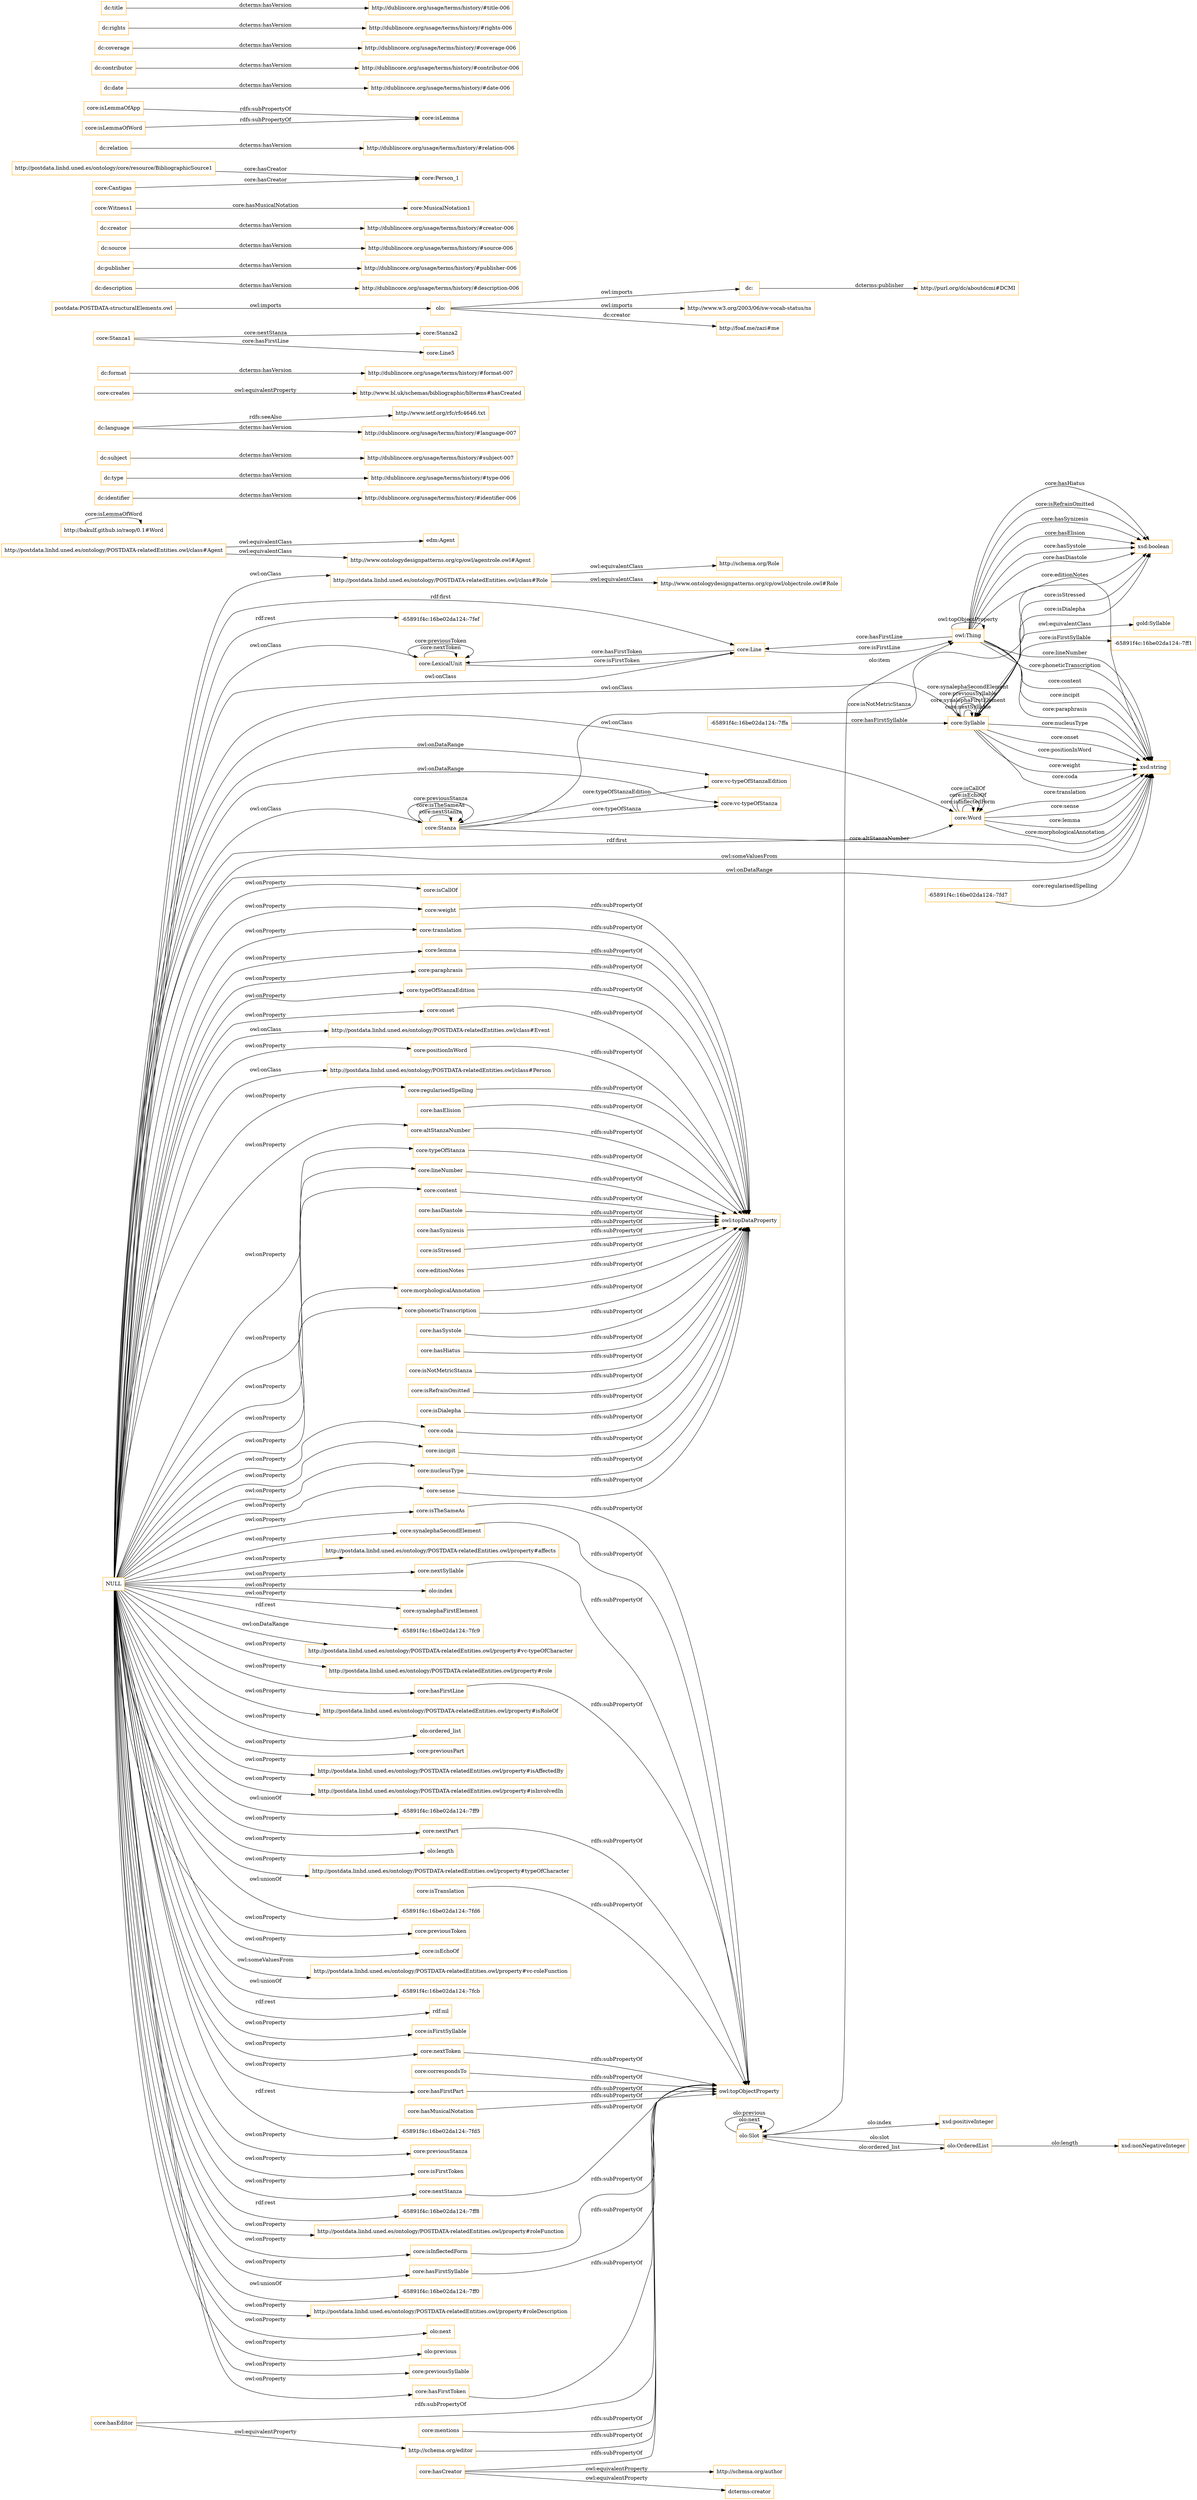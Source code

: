 digraph ar2dtool_diagram { 
rankdir=LR;
size="1501"
node [shape = rectangle, color="orange"]; "http://www.ontologydesignpatterns.org/cp/owl/objectrole.owl#Role" "-65891f4c:16be02da124:-7fd7" "core:Word" "http://schema.org/Role" "http://postdata.linhd.uned.es/ontology/POSTDATA-relatedEntities.owl/class#Agent" "-65891f4c:16be02da124:-7ffa" "core:Syllable" "core:Stanza" "edm:Agent" "core:LexicalUnit" "gold:Syllable" "http://postdata.linhd.uned.es/ontology/POSTDATA-relatedEntities.owl/class#Event" "http://postdata.linhd.uned.es/ontology/POSTDATA-relatedEntities.owl/class#Person" "core:Line" "http://bakulf.github.io/raop/0.1#Word" "-65891f4c:16be02da124:-7ff1" "http://postdata.linhd.uned.es/ontology/POSTDATA-relatedEntities.owl/class#Role" "http://www.ontologydesignpatterns.org/cp/owl/agentrole.owl#Agent" "olo:Slot" "olo:OrderedList" ; /*classes style*/
	"core:onset" -> "owl:topDataProperty" [ label = "rdfs:subPropertyOf" ];
	"core:hasEditor" -> "owl:topObjectProperty" [ label = "rdfs:subPropertyOf" ];
	"core:hasEditor" -> "http://schema.org/editor" [ label = "owl:equivalentProperty" ];
	"core:hasFirstLine" -> "owl:topObjectProperty" [ label = "rdfs:subPropertyOf" ];
	"core:hasSynizesis" -> "owl:topDataProperty" [ label = "rdfs:subPropertyOf" ];
	"core:nextSyllable" -> "owl:topObjectProperty" [ label = "rdfs:subPropertyOf" ];
	"dc:identifier" -> "http://dublincore.org/usage/terms/history/#identifier-006" [ label = "dcterms:hasVersion" ];
	"core:positionInWord" -> "owl:topDataProperty" [ label = "rdfs:subPropertyOf" ];
	"core:regularisedSpelling" -> "owl:topDataProperty" [ label = "rdfs:subPropertyOf" ];
	"core:altStanzaNumber" -> "owl:topDataProperty" [ label = "rdfs:subPropertyOf" ];
	"dc:type" -> "http://dublincore.org/usage/terms/history/#type-006" [ label = "dcterms:hasVersion" ];
	"core:isStressed" -> "owl:topDataProperty" [ label = "rdfs:subPropertyOf" ];
	"core:typeOfStanza" -> "owl:topDataProperty" [ label = "rdfs:subPropertyOf" ];
	"dc:subject" -> "http://dublincore.org/usage/terms/history/#subject-007" [ label = "dcterms:hasVersion" ];
	"core:mentions" -> "owl:topObjectProperty" [ label = "rdfs:subPropertyOf" ];
	"core:lineNumber" -> "owl:topDataProperty" [ label = "rdfs:subPropertyOf" ];
	"dc:language" -> "http://www.ietf.org/rfc/rfc4646.txt" [ label = "rdfs:seeAlso" ];
	"dc:language" -> "http://dublincore.org/usage/terms/history/#language-007" [ label = "dcterms:hasVersion" ];
	"core:creates" -> "http://www.bl.uk/schemas/bibliographic/blterms#hasCreated" [ label = "owl:equivalentProperty" ];
	"core:nextPart" -> "owl:topObjectProperty" [ label = "rdfs:subPropertyOf" ];
	"core:content" -> "owl:topDataProperty" [ label = "rdfs:subPropertyOf" ];
	"dc:format" -> "http://dublincore.org/usage/terms/history/#format-007" [ label = "dcterms:hasVersion" ];
	"core:editionNotes" -> "owl:topDataProperty" [ label = "rdfs:subPropertyOf" ];
	"core:hasSystole" -> "owl:topDataProperty" [ label = "rdfs:subPropertyOf" ];
	"core:Stanza1" -> "core:Stanza2" [ label = "core:nextStanza" ];
	"core:Stanza1" -> "core:Line5" [ label = "core:hasFirstLine" ];
	"core:morphologicalAnnotation" -> "owl:topDataProperty" [ label = "rdfs:subPropertyOf" ];
	"core:hasFirstToken" -> "owl:topObjectProperty" [ label = "rdfs:subPropertyOf" ];
	"core:phoneticTranscription" -> "owl:topDataProperty" [ label = "rdfs:subPropertyOf" ];
	"core:coda" -> "owl:topDataProperty" [ label = "rdfs:subPropertyOf" ];
	"core:hasHiatus" -> "owl:topDataProperty" [ label = "rdfs:subPropertyOf" ];
	"core:incipit" -> "owl:topDataProperty" [ label = "rdfs:subPropertyOf" ];
	"dc:" -> "http://purl.org/dc/aboutdcmi#DCMI" [ label = "dcterms:publisher" ];
	"dc:description" -> "http://dublincore.org/usage/terms/history/#description-006" [ label = "dcterms:hasVersion" ];
	"core:isNotMetricStanza" -> "owl:topDataProperty" [ label = "rdfs:subPropertyOf" ];
	"dc:publisher" -> "http://dublincore.org/usage/terms/history/#publisher-006" [ label = "dcterms:hasVersion" ];
	"dc:source" -> "http://dublincore.org/usage/terms/history/#source-006" [ label = "dcterms:hasVersion" ];
	"dc:creator" -> "http://dublincore.org/usage/terms/history/#creator-006" [ label = "dcterms:hasVersion" ];
	"core:nextToken" -> "owl:topObjectProperty" [ label = "rdfs:subPropertyOf" ];
	"core:Witness1" -> "core:MusicalNotation1" [ label = "core:hasMusicalNotation" ];
	"olo:" -> "http://www.w3.org/2003/06/sw-vocab-status/ns" [ label = "owl:imports" ];
	"olo:" -> "dc:" [ label = "owl:imports" ];
	"olo:" -> "http://foaf.me/zazi#me" [ label = "dc:creator" ];
	"core:isRefrainOmitted" -> "owl:topDataProperty" [ label = "rdfs:subPropertyOf" ];
	"http://postdata.linhd.uned.es/ontology/core/resource/BibliographicSource1" -> "core:Person_1" [ label = "core:hasCreator" ];
	"core:nucleusType" -> "owl:topDataProperty" [ label = "rdfs:subPropertyOf" ];
	"core:nextStanza" -> "owl:topObjectProperty" [ label = "rdfs:subPropertyOf" ];
	"core:isInflectedForm" -> "owl:topObjectProperty" [ label = "rdfs:subPropertyOf" ];
	"core:Cantigas" -> "core:Person_1" [ label = "core:hasCreator" ];
	"http://schema.org/editor" -> "owl:topObjectProperty" [ label = "rdfs:subPropertyOf" ];
	"core:isTranslation" -> "owl:topObjectProperty" [ label = "rdfs:subPropertyOf" ];
	"core:Syllable" -> "gold:Syllable" [ label = "owl:equivalentClass" ];
	"core:sense" -> "owl:topDataProperty" [ label = "rdfs:subPropertyOf" ];
	"NULL" -> "core:weight" [ label = "owl:onProperty" ];
	"NULL" -> "http://postdata.linhd.uned.es/ontology/POSTDATA-relatedEntities.owl/property#affects" [ label = "owl:onProperty" ];
	"NULL" -> "olo:index" [ label = "owl:onProperty" ];
	"NULL" -> "core:synalephaFirstElement" [ label = "owl:onProperty" ];
	"NULL" -> "core:hasFirstSyllable" [ label = "owl:onProperty" ];
	"NULL" -> "core:vc-typeOfStanza" [ label = "owl:onDataRange" ];
	"NULL" -> "-65891f4c:16be02da124:-7fc9" [ label = "rdf:rest" ];
	"NULL" -> "core:Word" [ label = "owl:onClass" ];
	"NULL" -> "core:nextToken" [ label = "owl:onProperty" ];
	"NULL" -> "http://postdata.linhd.uned.es/ontology/POSTDATA-relatedEntities.owl/property#vc-typeOfCharacter" [ label = "owl:onDataRange" ];
	"NULL" -> "core:LexicalUnit" [ label = "owl:onClass" ];
	"NULL" -> "core:nucleusType" [ label = "owl:onProperty" ];
	"NULL" -> "core:sense" [ label = "owl:onProperty" ];
	"NULL" -> "http://postdata.linhd.uned.es/ontology/POSTDATA-relatedEntities.owl/class#Person" [ label = "owl:onClass" ];
	"NULL" -> "http://postdata.linhd.uned.es/ontology/POSTDATA-relatedEntities.owl/property#role" [ label = "owl:onProperty" ];
	"NULL" -> "core:typeOfStanza" [ label = "owl:onProperty" ];
	"NULL" -> "http://postdata.linhd.uned.es/ontology/POSTDATA-relatedEntities.owl/property#isRoleOf" [ label = "owl:onProperty" ];
	"NULL" -> "olo:ordered_list" [ label = "owl:onProperty" ];
	"NULL" -> "http://postdata.linhd.uned.es/ontology/POSTDATA-relatedEntities.owl/class#Role" [ label = "owl:onClass" ];
	"NULL" -> "core:Stanza" [ label = "owl:onClass" ];
	"NULL" -> "core:content" [ label = "owl:onProperty" ];
	"NULL" -> "core:Line" [ label = "owl:onClass" ];
	"NULL" -> "core:lemma" [ label = "owl:onProperty" ];
	"NULL" -> "core:previousPart" [ label = "owl:onProperty" ];
	"NULL" -> "http://postdata.linhd.uned.es/ontology/POSTDATA-relatedEntities.owl/property#isAffectedBy" [ label = "owl:onProperty" ];
	"NULL" -> "http://postdata.linhd.uned.es/ontology/POSTDATA-relatedEntities.owl/property#isInvolvedIn" [ label = "owl:onProperty" ];
	"NULL" -> "-65891f4c:16be02da124:-7ff9" [ label = "owl:unionOf" ];
	"NULL" -> "core:incipit" [ label = "owl:onProperty" ];
	"NULL" -> "core:hasFirstLine" [ label = "owl:onProperty" ];
	"NULL" -> "olo:length" [ label = "owl:onProperty" ];
	"NULL" -> "core:isInflectedForm" [ label = "owl:onProperty" ];
	"NULL" -> "http://postdata.linhd.uned.es/ontology/POSTDATA-relatedEntities.owl/property#typeOfCharacter" [ label = "owl:onProperty" ];
	"NULL" -> "core:vc-typeOfStanzaEdition" [ label = "owl:onDataRange" ];
	"NULL" -> "core:positionInWord" [ label = "owl:onProperty" ];
	"NULL" -> "-65891f4c:16be02da124:-7fd6" [ label = "owl:unionOf" ];
	"NULL" -> "core:nextPart" [ label = "owl:onProperty" ];
	"NULL" -> "core:nextStanza" [ label = "owl:onProperty" ];
	"NULL" -> "core:morphologicalAnnotation" [ label = "owl:onProperty" ];
	"NULL" -> "core:previousToken" [ label = "owl:onProperty" ];
	"NULL" -> "core:isTheSameAs" [ label = "owl:onProperty" ];
	"NULL" -> "core:isEchoOf" [ label = "owl:onProperty" ];
	"NULL" -> "http://postdata.linhd.uned.es/ontology/POSTDATA-relatedEntities.owl/property#vc-roleFunction" [ label = "owl:someValuesFrom" ];
	"NULL" -> "core:Line" [ label = "rdf:first" ];
	"NULL" -> "core:altStanzaNumber" [ label = "owl:onProperty" ];
	"NULL" -> "-65891f4c:16be02da124:-7fcb" [ label = "owl:unionOf" ];
	"NULL" -> "rdf:nil" [ label = "rdf:rest" ];
	"NULL" -> "core:isFirstSyllable" [ label = "owl:onProperty" ];
	"NULL" -> "core:paraphrasis" [ label = "owl:onProperty" ];
	"NULL" -> "core:synalephaSecondElement" [ label = "owl:onProperty" ];
	"NULL" -> "-65891f4c:16be02da124:-7fd5" [ label = "rdf:rest" ];
	"NULL" -> "core:nextSyllable" [ label = "owl:onProperty" ];
	"NULL" -> "core:typeOfStanzaEdition" [ label = "owl:onProperty" ];
	"NULL" -> "core:previousStanza" [ label = "owl:onProperty" ];
	"NULL" -> "core:isFirstToken" [ label = "owl:onProperty" ];
	"NULL" -> "core:coda" [ label = "owl:onProperty" ];
	"NULL" -> "http://postdata.linhd.uned.es/ontology/POSTDATA-relatedEntities.owl/class#Event" [ label = "owl:onClass" ];
	"NULL" -> "core:onset" [ label = "owl:onProperty" ];
	"NULL" -> "core:hasFirstPart" [ label = "owl:onProperty" ];
	"NULL" -> "-65891f4c:16be02da124:-7ff8" [ label = "rdf:rest" ];
	"NULL" -> "core:Syllable" [ label = "owl:onClass" ];
	"NULL" -> "http://postdata.linhd.uned.es/ontology/POSTDATA-relatedEntities.owl/property#roleFunction" [ label = "owl:onProperty" ];
	"NULL" -> "-65891f4c:16be02da124:-7ff0" [ label = "owl:unionOf" ];
	"NULL" -> "core:hasFirstToken" [ label = "owl:onProperty" ];
	"NULL" -> "xsd:string" [ label = "owl:onDataRange" ];
	"NULL" -> "core:Word" [ label = "rdf:first" ];
	"NULL" -> "core:regularisedSpelling" [ label = "owl:onProperty" ];
	"NULL" -> "http://postdata.linhd.uned.es/ontology/POSTDATA-relatedEntities.owl/property#roleDescription" [ label = "owl:onProperty" ];
	"NULL" -> "olo:next" [ label = "owl:onProperty" ];
	"NULL" -> "core:phoneticTranscription" [ label = "owl:onProperty" ];
	"NULL" -> "core:lineNumber" [ label = "owl:onProperty" ];
	"NULL" -> "olo:previous" [ label = "owl:onProperty" ];
	"NULL" -> "core:previousSyllable" [ label = "owl:onProperty" ];
	"NULL" -> "-65891f4c:16be02da124:-7fef" [ label = "rdf:rest" ];
	"NULL" -> "core:translation" [ label = "owl:onProperty" ];
	"NULL" -> "core:isCallOf" [ label = "owl:onProperty" ];
	"NULL" -> "xsd:string" [ label = "owl:someValuesFrom" ];
	"core:paraphrasis" -> "owl:topDataProperty" [ label = "rdfs:subPropertyOf" ];
	"core:hasElision" -> "owl:topDataProperty" [ label = "rdfs:subPropertyOf" ];
	"core:correspondsTo" -> "owl:topObjectProperty" [ label = "rdfs:subPropertyOf" ];
	"dc:relation" -> "http://dublincore.org/usage/terms/history/#relation-006" [ label = "dcterms:hasVersion" ];
	"http://postdata.linhd.uned.es/ontology/POSTDATA-relatedEntities.owl/class#Agent" -> "http://www.ontologydesignpatterns.org/cp/owl/agentrole.owl#Agent" [ label = "owl:equivalentClass" ];
	"http://postdata.linhd.uned.es/ontology/POSTDATA-relatedEntities.owl/class#Agent" -> "edm:Agent" [ label = "owl:equivalentClass" ];
	"core:isLemmaOfApp" -> "core:isLemma" [ label = "rdfs:subPropertyOf" ];
	"core:hasFirstPart" -> "owl:topObjectProperty" [ label = "rdfs:subPropertyOf" ];
	"dc:date" -> "http://dublincore.org/usage/terms/history/#date-006" [ label = "dcterms:hasVersion" ];
	"core:hasMusicalNotation" -> "owl:topObjectProperty" [ label = "rdfs:subPropertyOf" ];
	"core:synalephaSecondElement" -> "owl:topObjectProperty" [ label = "rdfs:subPropertyOf" ];
	"http://postdata.linhd.uned.es/ontology/POSTDATA-relatedEntities.owl/class#Role" -> "http://schema.org/Role" [ label = "owl:equivalentClass" ];
	"http://postdata.linhd.uned.es/ontology/POSTDATA-relatedEntities.owl/class#Role" -> "http://www.ontologydesignpatterns.org/cp/owl/objectrole.owl#Role" [ label = "owl:equivalentClass" ];
	"core:translation" -> "owl:topDataProperty" [ label = "rdfs:subPropertyOf" ];
	"core:isTheSameAs" -> "owl:topObjectProperty" [ label = "rdfs:subPropertyOf" ];
	"core:weight" -> "owl:topDataProperty" [ label = "rdfs:subPropertyOf" ];
	"core:hasDiastole" -> "owl:topDataProperty" [ label = "rdfs:subPropertyOf" ];
	"core:hasFirstSyllable" -> "owl:topObjectProperty" [ label = "rdfs:subPropertyOf" ];
	"dc:contributor" -> "http://dublincore.org/usage/terms/history/#contributor-006" [ label = "dcterms:hasVersion" ];
	"core:typeOfStanzaEdition" -> "owl:topDataProperty" [ label = "rdfs:subPropertyOf" ];
	"dc:coverage" -> "http://dublincore.org/usage/terms/history/#coverage-006" [ label = "dcterms:hasVersion" ];
	"core:isLemmaOfWord" -> "core:isLemma" [ label = "rdfs:subPropertyOf" ];
	"dc:rights" -> "http://dublincore.org/usage/terms/history/#rights-006" [ label = "dcterms:hasVersion" ];
	"postdata:POSTDATA-structuralElements.owl" -> "olo:" [ label = "owl:imports" ];
	"dc:title" -> "http://dublincore.org/usage/terms/history/#title-006" [ label = "dcterms:hasVersion" ];
	"core:isDialepha" -> "owl:topDataProperty" [ label = "rdfs:subPropertyOf" ];
	"core:hasCreator" -> "owl:topObjectProperty" [ label = "rdfs:subPropertyOf" ];
	"core:hasCreator" -> "http://schema.org/author" [ label = "owl:equivalentProperty" ];
	"core:hasCreator" -> "dcterms:creator" [ label = "owl:equivalentProperty" ];
	"core:lemma" -> "owl:topDataProperty" [ label = "rdfs:subPropertyOf" ];
	"owl:Thing" -> "xsd:string" [ label = "core:phoneticTranscription" ];
	"owl:Thing" -> "xsd:boolean" [ label = "core:hasDiastole" ];
	"olo:OrderedList" -> "olo:Slot" [ label = "olo:slot" ];
	"-65891f4c:16be02da124:-7fd7" -> "xsd:string" [ label = "core:regularisedSpelling" ];
	"olo:Slot" -> "olo:Slot" [ label = "olo:next" ];
	"core:Word" -> "xsd:string" [ label = "core:sense" ];
	"owl:Thing" -> "xsd:string" [ label = "core:content" ];
	"owl:Thing" -> "owl:Thing" [ label = "owl:topObjectProperty" ];
	"core:Word" -> "core:Word" [ label = "core:isInflectedForm" ];
	"owl:Thing" -> "core:Line" [ label = "core:hasFirstLine" ];
	"core:LexicalUnit" -> "core:LexicalUnit" [ label = "core:nextToken" ];
	"core:Syllable" -> "xsd:string" [ label = "core:positionInWord" ];
	"owl:Thing" -> "xsd:string" [ label = "core:incipit" ];
	"core:Line" -> "owl:Thing" [ label = "core:isFirstLine" ];
	"core:Stanza" -> "core:Stanza" [ label = "core:nextStanza" ];
	"olo:Slot" -> "owl:Thing" [ label = "olo:item" ];
	"owl:Thing" -> "xsd:boolean" [ label = "core:hasHiatus" ];
	"http://bakulf.github.io/raop/0.1#Word" -> "http://bakulf.github.io/raop/0.1#Word" [ label = "core:isLemmaOfWord" ];
	"core:Syllable" -> "xsd:string" [ label = "core:weight" ];
	"olo:Slot" -> "olo:Slot" [ label = "olo:previous" ];
	"core:Syllable" -> "xsd:boolean" [ label = "core:isDialepha" ];
	"owl:Thing" -> "xsd:string" [ label = "core:paraphrasis" ];
	"core:Stanza" -> "core:Stanza" [ label = "core:isTheSameAs" ];
	"core:Syllable" -> "xsd:string" [ label = "core:coda" ];
	"owl:Thing" -> "xsd:boolean" [ label = "core:isRefrainOmitted" ];
	"core:Syllable" -> "core:Syllable" [ label = "core:nextSyllable" ];
	"owl:Thing" -> "xsd:string" [ label = "core:editionNotes" ];
	"olo:Slot" -> "xsd:positiveInteger" [ label = "olo:index" ];
	"core:Syllable" -> "-65891f4c:16be02da124:-7ff1" [ label = "core:isFirstSyllable" ];
	"core:Syllable" -> "core:Syllable" [ label = "core:synalephaFirstElement" ];
	"core:Syllable" -> "xsd:string" [ label = "core:nucleusType" ];
	"core:Word" -> "xsd:string" [ label = "core:lemma" ];
	"core:LexicalUnit" -> "core:Line" [ label = "core:isFirstToken" ];
	"core:Syllable" -> "core:Syllable" [ label = "core:previousSyllable" ];
	"core:Stanza" -> "core:vc-typeOfStanza" [ label = "core:typeOfStanza" ];
	"-65891f4c:16be02da124:-7ffa" -> "core:Syllable" [ label = "core:hasFirstSyllable" ];
	"owl:Thing" -> "xsd:string" [ label = "core:lineNumber" ];
	"olo:Slot" -> "olo:OrderedList" [ label = "olo:ordered_list" ];
	"core:Stanza" -> "core:Stanza" [ label = "core:previousStanza" ];
	"core:Word" -> "core:Word" [ label = "core:isEchoOf" ];
	"olo:OrderedList" -> "xsd:nonNegativeInteger" [ label = "olo:length" ];
	"owl:Thing" -> "xsd:boolean" [ label = "core:hasSynizesis" ];
	"core:Line" -> "core:LexicalUnit" [ label = "core:hasFirstToken" ];
	"core:LexicalUnit" -> "core:LexicalUnit" [ label = "core:previousToken" ];
	"core:Syllable" -> "xsd:string" [ label = "core:onset" ];
	"core:Stanza" -> "xsd:string" [ label = "core:altStanzaNumber" ];
	"core:Word" -> "xsd:string" [ label = "core:morphologicalAnnotation" ];
	"core:Word" -> "xsd:string" [ label = "core:translation" ];
	"core:Stanza" -> "xsd:boolean" [ label = "core:isNotMetricStanza" ];
	"core:Syllable" -> "core:Syllable" [ label = "core:synalephaSecondElement" ];
	"owl:Thing" -> "xsd:boolean" [ label = "core:hasElision" ];
	"core:Stanza" -> "core:vc-typeOfStanzaEdition" [ label = "core:typeOfStanzaEdition" ];
	"core:Word" -> "core:Word" [ label = "core:isCallOf" ];
	"core:Syllable" -> "xsd:boolean" [ label = "core:isStressed" ];
	"owl:Thing" -> "xsd:boolean" [ label = "core:hasSystole" ];

}
